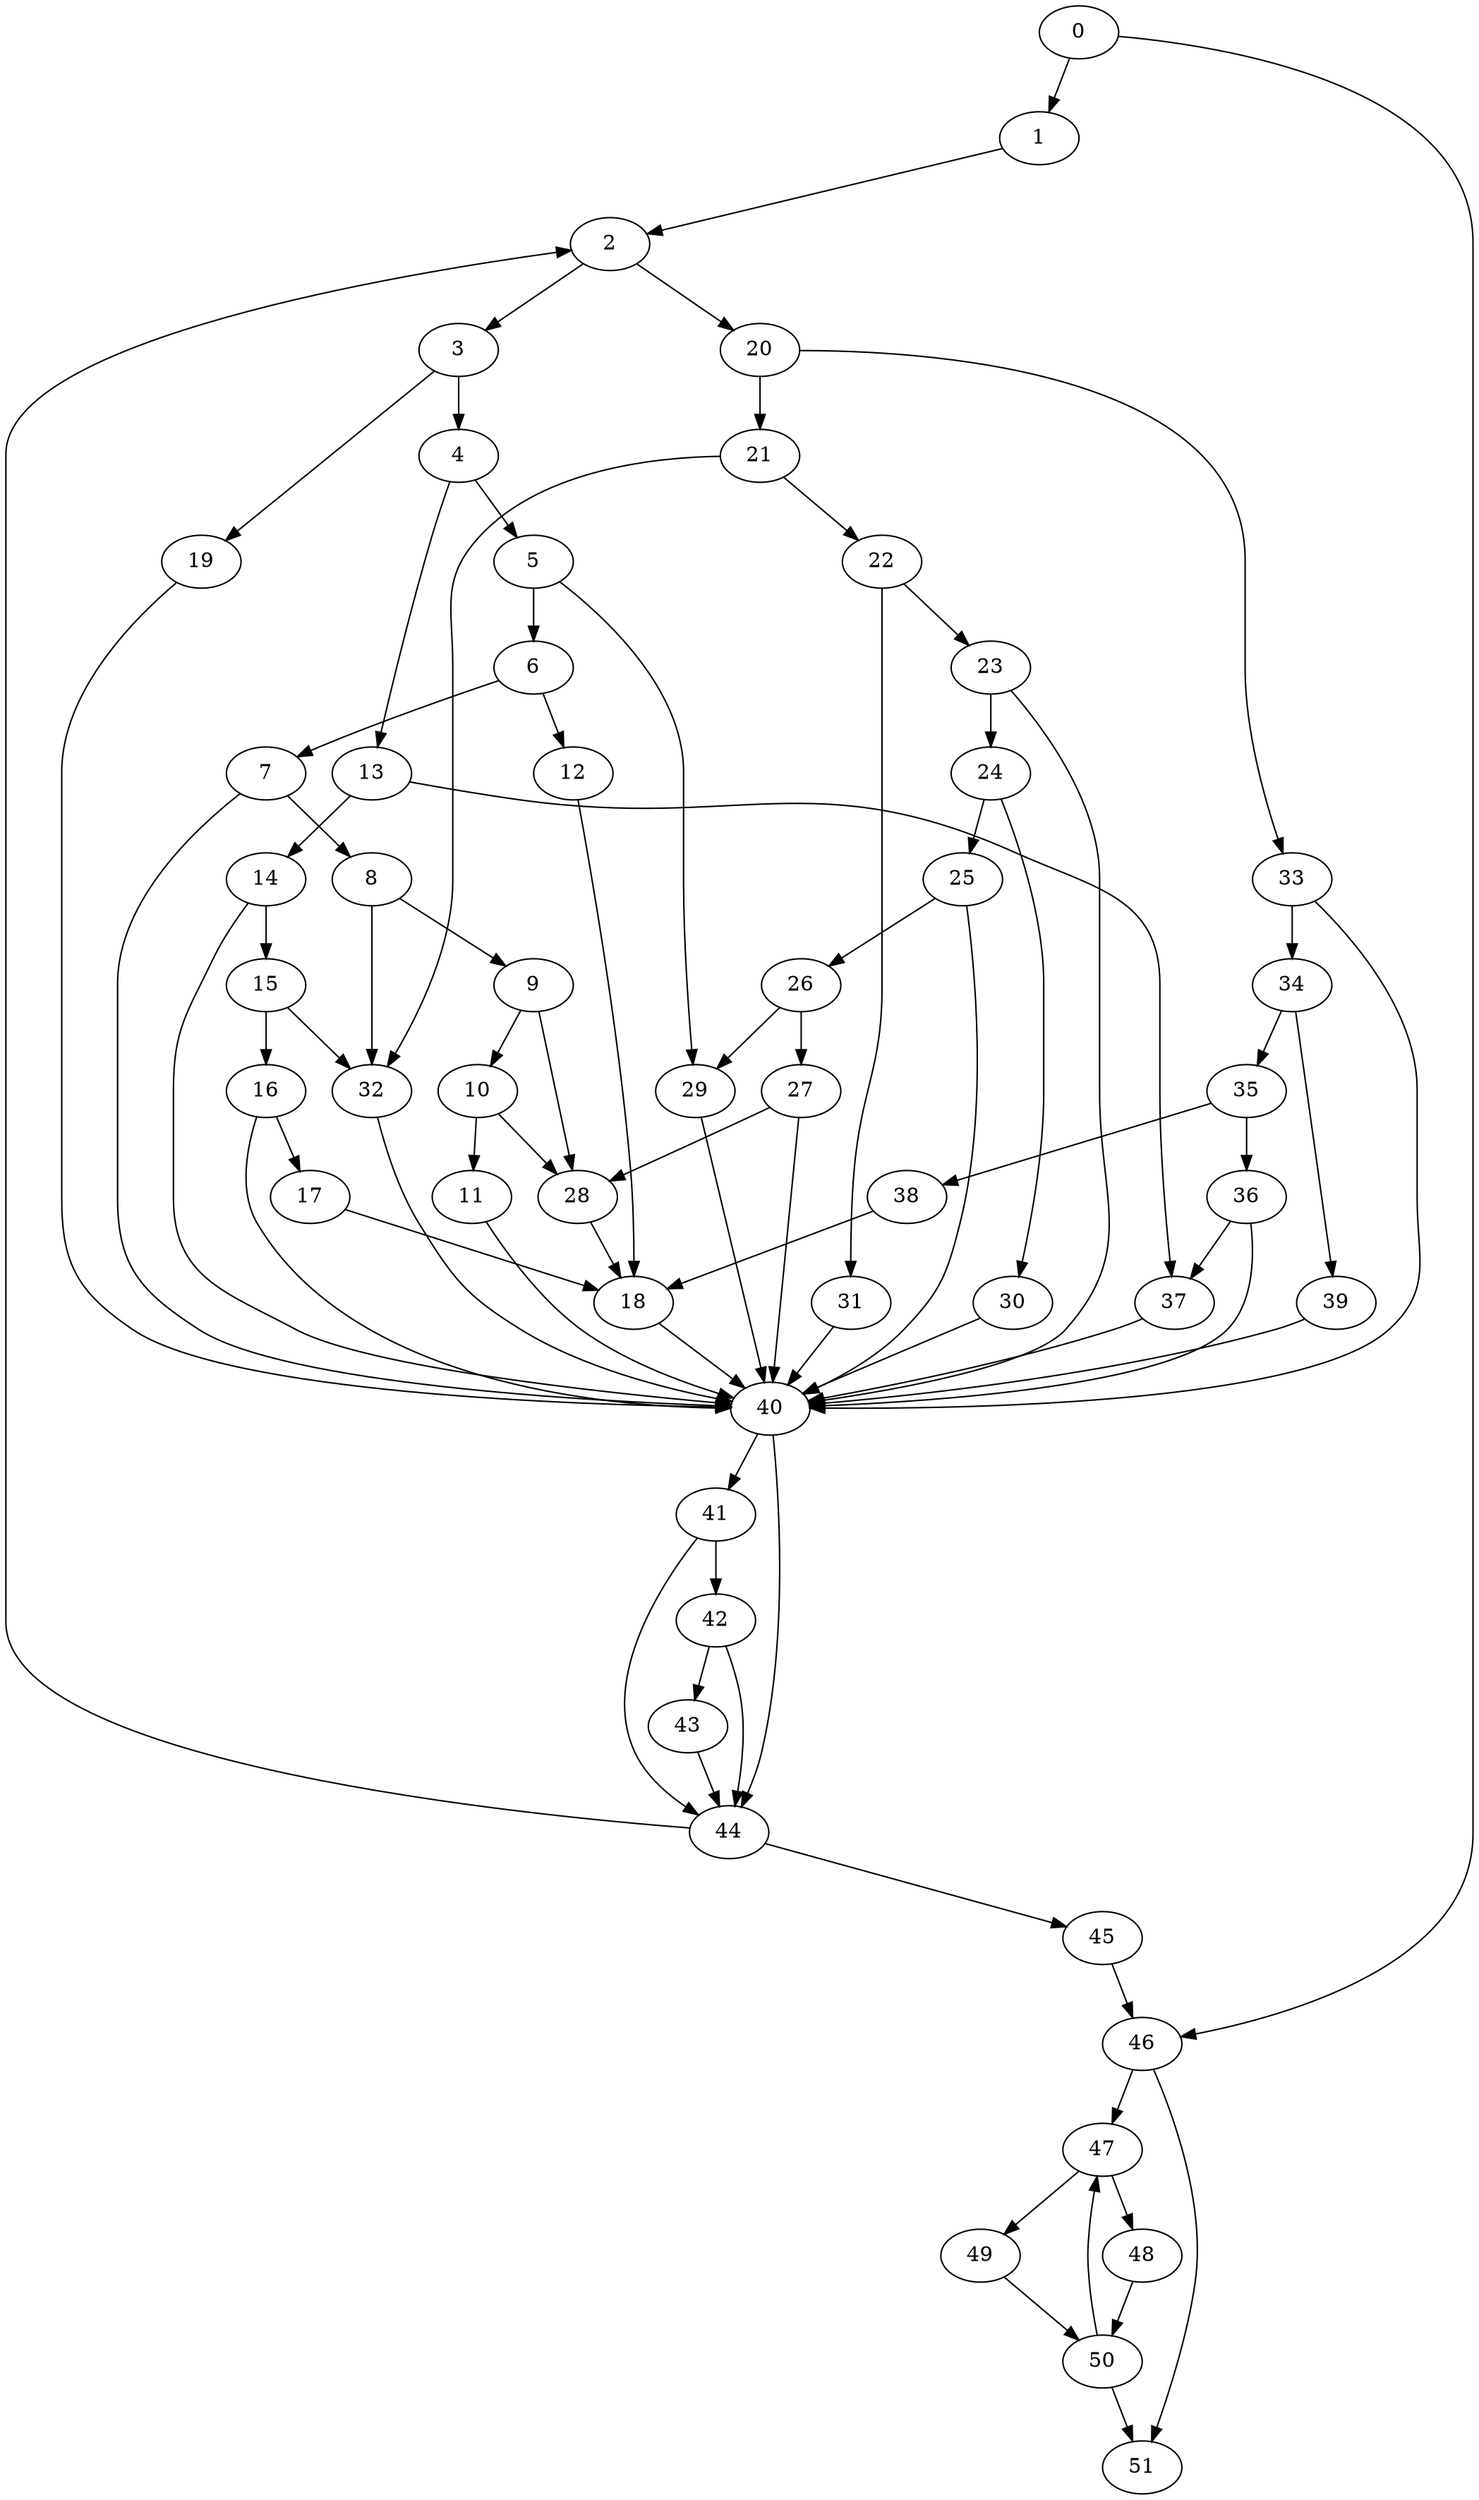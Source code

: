 digraph {
	0
	1
	2
	3
	4
	5
	6
	7
	8
	9
	10
	11
	12
	13
	14
	15
	16
	17
	18
	19
	20
	21
	22
	23
	24
	25
	26
	27
	28
	29
	30
	31
	32
	33
	34
	35
	36
	37
	38
	39
	40
	41
	42
	43
	44
	45
	46
	47
	48
	49
	50
	51
	5 -> 6
	24 -> 30
	44 -> 45
	20 -> 21
	22 -> 31
	19 -> 40
	27 -> 40
	30 -> 40
	37 -> 40
	16 -> 40
	18 -> 40
	33 -> 40
	39 -> 40
	23 -> 40
	29 -> 40
	25 -> 40
	32 -> 40
	36 -> 40
	7 -> 40
	11 -> 40
	14 -> 40
	31 -> 40
	22 -> 23
	25 -> 26
	8 -> 32
	15 -> 32
	21 -> 32
	13 -> 37
	36 -> 37
	8 -> 9
	16 -> 17
	28 -> 18
	38 -> 18
	12 -> 18
	17 -> 18
	34 -> 35
	34 -> 39
	40 -> 41
	48 -> 50
	49 -> 50
	7 -> 8
	14 -> 15
	2 -> 20
	26 -> 27
	9 -> 28
	10 -> 28
	27 -> 28
	35 -> 36
	42 -> 43
	40 -> 44
	41 -> 44
	42 -> 44
	43 -> 44
	0 -> 1
	2 -> 3
	4 -> 5
	6 -> 12
	46 -> 47
	50 -> 47
	23 -> 24
	5 -> 29
	26 -> 29
	33 -> 34
	41 -> 42
	6 -> 7
	9 -> 10
	3 -> 19
	21 -> 22
	45 -> 46
	0 -> 46
	47 -> 49
	35 -> 38
	47 -> 48
	46 -> 51
	50 -> 51
	1 -> 2
	44 -> 2
	3 -> 4
	13 -> 14
	20 -> 33
	10 -> 11
	4 -> 13
	15 -> 16
	24 -> 25
}
